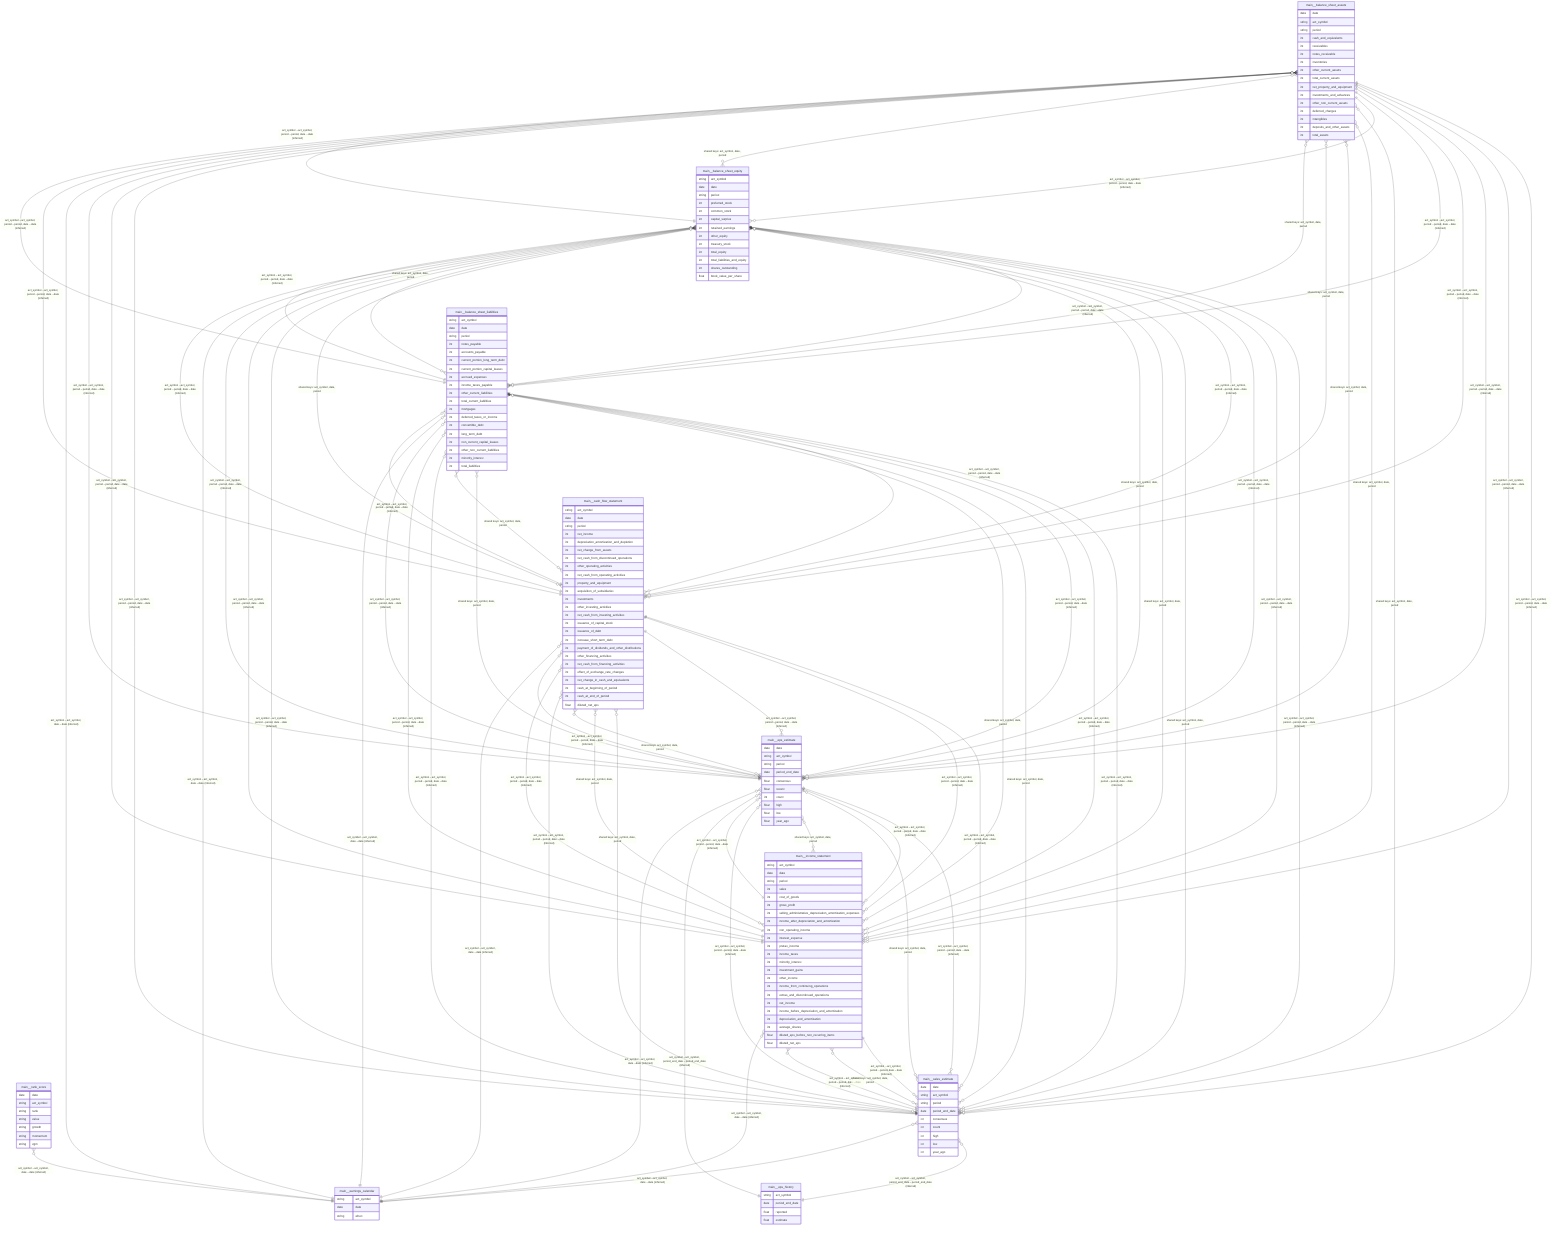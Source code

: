 erDiagram
main__balance_sheet_assets {
  date date
  string act_symbol
  string period
  int cash_and_equivalents
  int receivables
  int notes_receivable
  int inventories
  int other_current_assets
  int total_current_assets
  int net_property_and_equipment
  int investments_and_advances
  int other_non_current_assets
  int deferred_charges
  int intangibles
  int deposits_and_other_assets
  int total_assets
}
main__balance_sheet_equity {
  string act_symbol
  date date
  string period
  int preferred_stock
  int common_stock
  int capital_surplus
  int retained_earnings
  int other_equity
  int treasury_stock
  int total_equity
  int total_liabilities_and_equity
  int shares_outstanding
  float book_value_per_share
}
main__balance_sheet_liabilities {
  string act_symbol
  date date
  string period
  int notes_payable
  int accounts_payable
  int current_portion_long_term_debt
  int current_portion_capital_leases
  int accrued_expenses
  int income_taxes_payable
  int other_current_liabilities
  int total_current_liabilities
  int mortgages
  int deferred_taxes_or_income
  int convertible_debt
  int long_term_debt
  int non_current_capital_leases
  int other_non_current_liabilities
  int minority_interest
  int total_liabilities
}
main__cash_flow_statement {
  string act_symbol
  date date
  string period
  int net_income
  int depreciation_amortization_and_depletion
  int net_change_from_assets
  int net_cash_from_discontinued_operations
  int other_operating_activities
  int net_cash_from_operating_activities
  int property_and_equipment
  int acquisition_of_subsidiaries
  int investments
  int other_investing_activities
  int net_cash_from_investing_activities
  int issuance_of_capital_stock
  int issuance_of_debt
  int increase_short_term_debt
  int payment_of_dividends_and_other_distributions
  int other_financing_activities
  int net_cash_from_financing_activities
  int effect_of_exchange_rate_changes
  int net_change_in_cash_and_equivalents
  int cash_at_beginning_of_period
  int cash_at_end_of_period
  float diluted_net_eps
}
main__earnings_calendar {
  string act_symbol
  date date
  string when
}
main__eps_estimate {
  date date
  string act_symbol
  string period
  date period_end_date
  float consensus
  float recent
  int count
  float high
  float low
  float year_ago
}
main__eps_history {
  string act_symbol
  date period_end_date
  float reported
  float estimate
}
main__income_statement {
  string act_symbol
  date date
  string period
  int sales
  int cost_of_goods
  int gross_profit
  int selling_administrative_depreciation_amortization_expenses
  int income_after_depreciation_and_amortization
  int non_operating_income
  int interest_expense
  int pretax_income
  int income_taxes
  int minority_interest
  int investment_gains
  int other_income
  int income_from_continuing_operations
  int extras_and_discontinued_operations
  int net_income
  int income_before_depreciation_and_amortization
  int depreciation_and_amortization
  int average_shares
  float diluted_eps_before_non_recurring_items
  float diluted_net_eps
}
main__rank_score {
  date date
  string act_symbol
  string rank
  string value
  string growth
  string momentum
  string vgm
}
main__sales_estimate {
  date date
  string act_symbol
  string period
  date period_end_date
  int consensus
  int count
  int high
  int low
  int year_ago
}
main__balance_sheet_equity }o--|| main__balance_sheet_assets : "act_symbol→act_symbol, period→period, date→date (inferred)"
main__balance_sheet_liabilities }o--|| main__balance_sheet_assets : "act_symbol→act_symbol, period→period, date→date (inferred)"
main__cash_flow_statement }o--|| main__balance_sheet_assets : "act_symbol→act_symbol, period→period, date→date (inferred)"
main__eps_estimate }o--|| main__balance_sheet_assets : "act_symbol→act_symbol, period→period, date→date (inferred)"
main__income_statement }o--|| main__balance_sheet_assets : "act_symbol→act_symbol, period→period, date→date (inferred)"
main__sales_estimate }o--|| main__balance_sheet_assets : "act_symbol→act_symbol, period→period, date→date (inferred)"
main__balance_sheet_assets }o--|| main__balance_sheet_equity : "act_symbol→act_symbol, period→period, date→date (inferred)"
main__balance_sheet_liabilities }o--|| main__balance_sheet_equity : "act_symbol→act_symbol, period→period, date→date (inferred)"
main__cash_flow_statement }o--|| main__balance_sheet_equity : "act_symbol→act_symbol, period→period, date→date (inferred)"
main__eps_estimate }o--|| main__balance_sheet_equity : "act_symbol→act_symbol, period→period, date→date (inferred)"
main__income_statement }o--|| main__balance_sheet_equity : "act_symbol→act_symbol, period→period, date→date (inferred)"
main__sales_estimate }o--|| main__balance_sheet_equity : "act_symbol→act_symbol, period→period, date→date (inferred)"
main__balance_sheet_assets }o--|| main__balance_sheet_liabilities : "act_symbol→act_symbol, period→period, date→date (inferred)"
main__balance_sheet_equity }o--|| main__balance_sheet_liabilities : "act_symbol→act_symbol, period→period, date→date (inferred)"
main__cash_flow_statement }o--|| main__balance_sheet_liabilities : "act_symbol→act_symbol, period→period, date→date (inferred)"
main__eps_estimate }o--|| main__balance_sheet_liabilities : "act_symbol→act_symbol, period→period, date→date (inferred)"
main__income_statement }o--|| main__balance_sheet_liabilities : "act_symbol→act_symbol, period→period, date→date (inferred)"
main__sales_estimate }o--|| main__balance_sheet_liabilities : "act_symbol→act_symbol, period→period, date→date (inferred)"
main__balance_sheet_assets }o--|| main__cash_flow_statement : "act_symbol→act_symbol, period→period, date→date (inferred)"
main__balance_sheet_equity }o--|| main__cash_flow_statement : "act_symbol→act_symbol, period→period, date→date (inferred)"
main__balance_sheet_liabilities }o--|| main__cash_flow_statement : "act_symbol→act_symbol, period→period, date→date (inferred)"
main__eps_estimate }o--|| main__cash_flow_statement : "act_symbol→act_symbol, period→period, date→date (inferred)"
main__income_statement }o--|| main__cash_flow_statement : "act_symbol→act_symbol, period→period, date→date (inferred)"
main__sales_estimate }o--|| main__cash_flow_statement : "act_symbol→act_symbol, period→period, date→date (inferred)"
main__balance_sheet_assets }o--|| main__earnings_calendar : "act_symbol→act_symbol, date→date (inferred)"
main__balance_sheet_equity }o--|| main__earnings_calendar : "act_symbol→act_symbol, date→date (inferred)"
main__balance_sheet_liabilities }o--|| main__earnings_calendar : "act_symbol→act_symbol, date→date (inferred)"
main__cash_flow_statement }o--|| main__earnings_calendar : "act_symbol→act_symbol, date→date (inferred)"
main__eps_estimate }o--|| main__earnings_calendar : "act_symbol→act_symbol, date→date (inferred)"
main__income_statement }o--|| main__earnings_calendar : "act_symbol→act_symbol, date→date (inferred)"
main__rank_score }o--|| main__earnings_calendar : "act_symbol→act_symbol, date→date (inferred)"
main__sales_estimate }o--|| main__earnings_calendar : "act_symbol→act_symbol, date→date (inferred)"
main__balance_sheet_assets }o--|| main__eps_estimate : "act_symbol→act_symbol, period→period, date→date (inferred)"
main__balance_sheet_equity }o--|| main__eps_estimate : "act_symbol→act_symbol, period→period, date→date (inferred)"
main__balance_sheet_liabilities }o--|| main__eps_estimate : "act_symbol→act_symbol, period→period, date→date (inferred)"
main__cash_flow_statement }o--|| main__eps_estimate : "act_symbol→act_symbol, period→period, date→date (inferred)"
main__income_statement }o--|| main__eps_estimate : "act_symbol→act_symbol, period→period, date→date (inferred)"
main__sales_estimate }o--|| main__eps_estimate : "act_symbol→act_symbol, period→period, date→date (inferred)"
main__eps_estimate }o--|| main__eps_history : "act_symbol→act_symbol, period_end_date→period_end_date (inferred)"
main__sales_estimate }o--|| main__eps_history : "act_symbol→act_symbol, period_end_date→period_end_date (inferred)"
main__balance_sheet_assets }o--|| main__income_statement : "act_symbol→act_symbol, period→period, date→date (inferred)"
main__balance_sheet_equity }o--|| main__income_statement : "act_symbol→act_symbol, period→period, date→date (inferred)"
main__balance_sheet_liabilities }o--|| main__income_statement : "act_symbol→act_symbol, period→period, date→date (inferred)"
main__cash_flow_statement }o--|| main__income_statement : "act_symbol→act_symbol, period→period, date→date (inferred)"
main__eps_estimate }o--|| main__income_statement : "act_symbol→act_symbol, period→period, date→date (inferred)"
main__sales_estimate }o--|| main__income_statement : "act_symbol→act_symbol, period→period, date→date (inferred)"
main__balance_sheet_assets }o--|| main__sales_estimate : "act_symbol→act_symbol, period→period, date→date (inferred)"
main__balance_sheet_equity }o--|| main__sales_estimate : "act_symbol→act_symbol, period→period, date→date (inferred)"
main__balance_sheet_liabilities }o--|| main__sales_estimate : "act_symbol→act_symbol, period→period, date→date (inferred)"
main__cash_flow_statement }o--|| main__sales_estimate : "act_symbol→act_symbol, period→period, date→date (inferred)"
main__eps_estimate }o--|| main__sales_estimate : "act_symbol→act_symbol, period→period, date→date (inferred)"
main__income_statement }o--|| main__sales_estimate : "act_symbol→act_symbol, period→period, date→date (inferred)"
main__balance_sheet_assets }o--o{ main__balance_sheet_equity : "shared keys: act_symbol, date, period"
main__balance_sheet_assets }o--o{ main__balance_sheet_liabilities : "shared keys: act_symbol, date, period"
main__balance_sheet_assets }o--o{ main__cash_flow_statement : "shared keys: act_symbol, date, period"
main__balance_sheet_assets }o--o{ main__eps_estimate : "shared keys: act_symbol, date, period"
main__balance_sheet_assets }o--o{ main__income_statement : "shared keys: act_symbol, date, period"
main__balance_sheet_assets }o--o{ main__sales_estimate : "shared keys: act_symbol, date, period"
main__balance_sheet_equity }o--o{ main__balance_sheet_liabilities : "shared keys: act_symbol, date, period"
main__balance_sheet_equity }o--o{ main__cash_flow_statement : "shared keys: act_symbol, date, period"
main__balance_sheet_equity }o--o{ main__eps_estimate : "shared keys: act_symbol, date, period"
main__balance_sheet_equity }o--o{ main__income_statement : "shared keys: act_symbol, date, period"
main__balance_sheet_equity }o--o{ main__sales_estimate : "shared keys: act_symbol, date, period"
main__balance_sheet_liabilities }o--o{ main__cash_flow_statement : "shared keys: act_symbol, date, period"
main__balance_sheet_liabilities }o--o{ main__eps_estimate : "shared keys: act_symbol, date, period"
main__balance_sheet_liabilities }o--o{ main__income_statement : "shared keys: act_symbol, date, period"
main__balance_sheet_liabilities }o--o{ main__sales_estimate : "shared keys: act_symbol, date, period"
main__cash_flow_statement }o--o{ main__eps_estimate : "shared keys: act_symbol, date, period"
main__cash_flow_statement }o--o{ main__income_statement : "shared keys: act_symbol, date, period"
main__cash_flow_statement }o--o{ main__sales_estimate : "shared keys: act_symbol, date, period"
main__eps_estimate }o--o{ main__income_statement : "shared keys: act_symbol, date, period"
main__eps_estimate }o--o{ main__sales_estimate : "shared keys: act_symbol, date, period"
main__income_statement }o--o{ main__sales_estimate : "shared keys: act_symbol, date, period"